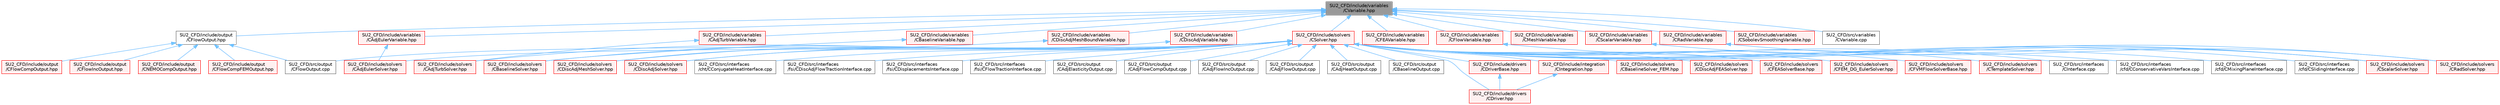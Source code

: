 digraph "SU2_CFD/include/variables/CVariable.hpp"
{
 // LATEX_PDF_SIZE
  bgcolor="transparent";
  edge [fontname=Helvetica,fontsize=10,labelfontname=Helvetica,labelfontsize=10];
  node [fontname=Helvetica,fontsize=10,shape=box,height=0.2,width=0.4];
  Node1 [id="Node000001",label="SU2_CFD/include/variables\l/CVariable.hpp",height=0.2,width=0.4,color="gray40", fillcolor="grey60", style="filled", fontcolor="black",tooltip="Declaration and inlines of the parent class for defining problem variables, function definitions in f..."];
  Node1 -> Node2 [id="edge1_Node000001_Node000002",dir="back",color="steelblue1",style="solid",tooltip=" "];
  Node2 [id="Node000002",label="SU2_CFD/include/output\l/CFlowOutput.hpp",height=0.2,width=0.4,color="grey40", fillcolor="white", style="filled",URL="$CFlowOutput_8hpp.html",tooltip="Headers of the flow output."];
  Node2 -> Node3 [id="edge2_Node000002_Node000003",dir="back",color="steelblue1",style="solid",tooltip=" "];
  Node3 [id="Node000003",label="SU2_CFD/include/output\l/CFlowCompFEMOutput.hpp",height=0.2,width=0.4,color="red", fillcolor="#FFF0F0", style="filled",URL="$CFlowCompFEMOutput_8hpp.html",tooltip="Headers of the compressible FEM flow output."];
  Node2 -> Node6 [id="edge3_Node000002_Node000006",dir="back",color="steelblue1",style="solid",tooltip=" "];
  Node6 [id="Node000006",label="SU2_CFD/include/output\l/CFlowCompOutput.hpp",height=0.2,width=0.4,color="red", fillcolor="#FFF0F0", style="filled",URL="$CFlowCompOutput_8hpp.html",tooltip="Headers of the compressible flow output."];
  Node2 -> Node8 [id="edge4_Node000002_Node000008",dir="back",color="steelblue1",style="solid",tooltip=" "];
  Node8 [id="Node000008",label="SU2_CFD/include/output\l/CFlowIncOutput.hpp",height=0.2,width=0.4,color="red", fillcolor="#FFF0F0", style="filled",URL="$CFlowIncOutput_8hpp.html",tooltip="Headers of the incompressible flow output."];
  Node2 -> Node10 [id="edge5_Node000002_Node000010",dir="back",color="steelblue1",style="solid",tooltip=" "];
  Node10 [id="Node000010",label="SU2_CFD/include/output\l/CNEMOCompOutput.hpp",height=0.2,width=0.4,color="red", fillcolor="#FFF0F0", style="filled",URL="$CNEMOCompOutput_8hpp.html",tooltip="Headers of the compressible flow output."];
  Node2 -> Node12 [id="edge6_Node000002_Node000012",dir="back",color="steelblue1",style="solid",tooltip=" "];
  Node12 [id="Node000012",label="SU2_CFD/src/output\l/CFlowOutput.cpp",height=0.2,width=0.4,color="grey40", fillcolor="white", style="filled",URL="$CFlowOutput_8cpp.html",tooltip="Common functions for flow output."];
  Node1 -> Node13 [id="edge7_Node000001_Node000013",dir="back",color="steelblue1",style="solid",tooltip=" "];
  Node13 [id="Node000013",label="SU2_CFD/include/solvers\l/CSolver.hpp",height=0.2,width=0.4,color="red", fillcolor="#FFF0F0", style="filled",URL="$CSolver_8hpp.html",tooltip="Headers of the CSolver class which is inherited by all of the other solvers."];
  Node13 -> Node14 [id="edge8_Node000013_Node000014",dir="back",color="steelblue1",style="solid",tooltip=" "];
  Node14 [id="Node000014",label="SU2_CFD/include/drivers\l/CDriver.hpp",height=0.2,width=0.4,color="red", fillcolor="#FFF0F0", style="filled",URL="$CDriver_8hpp.html",tooltip="Headers of the main subroutines for driving single or multi-zone problems. The subroutines and functi..."];
  Node13 -> Node29 [id="edge9_Node000013_Node000029",dir="back",color="steelblue1",style="solid",tooltip=" "];
  Node29 [id="Node000029",label="SU2_CFD/include/drivers\l/CDriverBase.hpp",height=0.2,width=0.4,color="red", fillcolor="#FFF0F0", style="filled",URL="$CDriverBase_8hpp.html",tooltip="Base class for all drivers."];
  Node29 -> Node14 [id="edge10_Node000029_Node000014",dir="back",color="steelblue1",style="solid",tooltip=" "];
  Node13 -> Node37 [id="edge11_Node000013_Node000037",dir="back",color="steelblue1",style="solid",tooltip=" "];
  Node37 [id="Node000037",label="SU2_CFD/include/integration\l/CIntegration.hpp",height=0.2,width=0.4,color="red", fillcolor="#FFF0F0", style="filled",URL="$CIntegration_8hpp.html",tooltip="Declaration of the main routines to orchestrate space and time integration."];
  Node37 -> Node14 [id="edge12_Node000037_Node000014",dir="back",color="steelblue1",style="solid",tooltip=" "];
  Node13 -> Node72 [id="edge13_Node000013_Node000072",dir="back",color="steelblue1",style="solid",tooltip=" "];
  Node72 [id="Node000072",label="SU2_CFD/include/solvers\l/CAdjEulerSolver.hpp",height=0.2,width=0.4,color="red", fillcolor="#FFF0F0", style="filled",URL="$CAdjEulerSolver_8hpp.html",tooltip="Headers of the CAdjEulerSolver class."];
  Node13 -> Node77 [id="edge14_Node000013_Node000077",dir="back",color="steelblue1",style="solid",tooltip=" "];
  Node77 [id="Node000077",label="SU2_CFD/include/solvers\l/CAdjTurbSolver.hpp",height=0.2,width=0.4,color="red", fillcolor="#FFF0F0", style="filled",URL="$CAdjTurbSolver_8hpp.html",tooltip="Headers of the CAdjTurbSolver class."];
  Node13 -> Node79 [id="edge15_Node000013_Node000079",dir="back",color="steelblue1",style="solid",tooltip=" "];
  Node79 [id="Node000079",label="SU2_CFD/include/solvers\l/CBaselineSolver.hpp",height=0.2,width=0.4,color="red", fillcolor="#FFF0F0", style="filled",URL="$CBaselineSolver_8hpp.html",tooltip=" "];
  Node13 -> Node83 [id="edge16_Node000013_Node000083",dir="back",color="steelblue1",style="solid",tooltip=" "];
  Node83 [id="Node000083",label="SU2_CFD/include/solvers\l/CBaselineSolver_FEM.hpp",height=0.2,width=0.4,color="red", fillcolor="#FFF0F0", style="filled",URL="$CBaselineSolver__FEM_8hpp.html",tooltip=" "];
  Node13 -> Node85 [id="edge17_Node000013_Node000085",dir="back",color="steelblue1",style="solid",tooltip=" "];
  Node85 [id="Node000085",label="SU2_CFD/include/solvers\l/CDiscAdjFEASolver.hpp",height=0.2,width=0.4,color="red", fillcolor="#FFF0F0", style="filled",URL="$CDiscAdjFEASolver_8hpp.html",tooltip="Headers of the CDiscAdjFEASolver class."];
  Node13 -> Node87 [id="edge18_Node000013_Node000087",dir="back",color="steelblue1",style="solid",tooltip=" "];
  Node87 [id="Node000087",label="SU2_CFD/include/solvers\l/CDiscAdjMeshSolver.hpp",height=0.2,width=0.4,color="red", fillcolor="#FFF0F0", style="filled",URL="$CDiscAdjMeshSolver_8hpp.html",tooltip=" "];
  Node13 -> Node89 [id="edge19_Node000013_Node000089",dir="back",color="steelblue1",style="solid",tooltip=" "];
  Node89 [id="Node000089",label="SU2_CFD/include/solvers\l/CDiscAdjSolver.hpp",height=0.2,width=0.4,color="red", fillcolor="#FFF0F0", style="filled",URL="$CDiscAdjSolver_8hpp.html",tooltip="Headers of the CDiscAdjSolver class."];
  Node13 -> Node91 [id="edge20_Node000013_Node000091",dir="back",color="steelblue1",style="solid",tooltip=" "];
  Node91 [id="Node000091",label="SU2_CFD/include/solvers\l/CFEASolverBase.hpp",height=0.2,width=0.4,color="red", fillcolor="#FFF0F0", style="filled",URL="$CFEASolverBase_8hpp.html",tooltip=" "];
  Node13 -> Node99 [id="edge21_Node000013_Node000099",dir="back",color="steelblue1",style="solid",tooltip=" "];
  Node99 [id="Node000099",label="SU2_CFD/include/solvers\l/CFEM_DG_EulerSolver.hpp",height=0.2,width=0.4,color="red", fillcolor="#FFF0F0", style="filled",URL="$CFEM__DG__EulerSolver_8hpp.html",tooltip="Headers of the CFEM_DG_EulerSolver class."];
  Node13 -> Node103 [id="edge22_Node000013_Node000103",dir="back",color="steelblue1",style="solid",tooltip=" "];
  Node103 [id="Node000103",label="SU2_CFD/include/solvers\l/CFVMFlowSolverBase.hpp",height=0.2,width=0.4,color="red", fillcolor="#FFF0F0", style="filled",URL="$CFVMFlowSolverBase_8hpp.html",tooltip="Base class template for all FVM flow solvers."];
  Node13 -> Node117 [id="edge23_Node000013_Node000117",dir="back",color="steelblue1",style="solid",tooltip=" "];
  Node117 [id="Node000117",label="SU2_CFD/include/solvers\l/CRadSolver.hpp",height=0.2,width=0.4,color="red", fillcolor="#FFF0F0", style="filled",URL="$CRadSolver_8hpp.html",tooltip="Declaration and inlines of the class to compute a generic radiation solver."];
  Node13 -> Node121 [id="edge24_Node000013_Node000121",dir="back",color="steelblue1",style="solid",tooltip=" "];
  Node121 [id="Node000121",label="SU2_CFD/include/solvers\l/CScalarSolver.hpp",height=0.2,width=0.4,color="red", fillcolor="#FFF0F0", style="filled",URL="$CScalarSolver_8hpp.html",tooltip="Headers of the CScalarSolver class."];
  Node13 -> Node137 [id="edge25_Node000013_Node000137",dir="back",color="steelblue1",style="solid",tooltip=" "];
  Node137 [id="Node000137",label="SU2_CFD/include/solvers\l/CTemplateSolver.hpp",height=0.2,width=0.4,color="red", fillcolor="#FFF0F0", style="filled",URL="$CTemplateSolver_8hpp.html",tooltip="Headers of the CTemplateSolver class."];
  Node13 -> Node139 [id="edge26_Node000013_Node000139",dir="back",color="steelblue1",style="solid",tooltip=" "];
  Node139 [id="Node000139",label="SU2_CFD/src/interfaces\l/CInterface.cpp",height=0.2,width=0.4,color="grey40", fillcolor="white", style="filled",URL="$CInterface_8cpp.html",tooltip="Main subroutines for MPI transfer of information between zones."];
  Node13 -> Node140 [id="edge27_Node000013_Node000140",dir="back",color="steelblue1",style="solid",tooltip=" "];
  Node140 [id="Node000140",label="SU2_CFD/src/interfaces\l/cfd/CConservativeVarsInterface.cpp",height=0.2,width=0.4,color="grey40", fillcolor="white", style="filled",URL="$CConservativeVarsInterface_8cpp.html",tooltip="Declaration and inlines of the class to transfer conservative variables from a generic zone into anot..."];
  Node13 -> Node141 [id="edge28_Node000013_Node000141",dir="back",color="steelblue1",style="solid",tooltip=" "];
  Node141 [id="Node000141",label="SU2_CFD/src/interfaces\l/cfd/CMixingPlaneInterface.cpp",height=0.2,width=0.4,color="grey40", fillcolor="white", style="filled",URL="$CMixingPlaneInterface_8cpp.html",tooltip="Declaration and inlines of the class to transfer average variables needed for MixingPlane computation..."];
  Node13 -> Node142 [id="edge29_Node000013_Node000142",dir="back",color="steelblue1",style="solid",tooltip=" "];
  Node142 [id="Node000142",label="SU2_CFD/src/interfaces\l/cfd/CSlidingInterface.cpp",height=0.2,width=0.4,color="grey40", fillcolor="white", style="filled",URL="$CSlidingInterface_8cpp.html",tooltip="Declaration and inlines of the class to transfer conservative variables from a generic zone into anot..."];
  Node13 -> Node143 [id="edge30_Node000013_Node000143",dir="back",color="steelblue1",style="solid",tooltip=" "];
  Node143 [id="Node000143",label="SU2_CFD/src/interfaces\l/cht/CConjugateHeatInterface.cpp",height=0.2,width=0.4,color="grey40", fillcolor="white", style="filled",URL="$CConjugateHeatInterface_8cpp.html",tooltip="Declaration and inlines of the class to transfer temperature and heatflux density for conjugate heat ..."];
  Node13 -> Node144 [id="edge31_Node000013_Node000144",dir="back",color="steelblue1",style="solid",tooltip=" "];
  Node144 [id="Node000144",label="SU2_CFD/src/interfaces\l/fsi/CDiscAdjFlowTractionInterface.cpp",height=0.2,width=0.4,color="grey40", fillcolor="white", style="filled",URL="$CDiscAdjFlowTractionInterface_8cpp.html",tooltip="Declaration and inlines of the class to transfer flow tractions from a fluid zone into a structural z..."];
  Node13 -> Node145 [id="edge32_Node000013_Node000145",dir="back",color="steelblue1",style="solid",tooltip=" "];
  Node145 [id="Node000145",label="SU2_CFD/src/interfaces\l/fsi/CDisplacementsInterface.cpp",height=0.2,width=0.4,color="grey40", fillcolor="white", style="filled",URL="$CDisplacementsInterface_8cpp.html",tooltip="Main subroutines for transferring boundary displacements."];
  Node13 -> Node146 [id="edge33_Node000013_Node000146",dir="back",color="steelblue1",style="solid",tooltip=" "];
  Node146 [id="Node000146",label="SU2_CFD/src/interfaces\l/fsi/CFlowTractionInterface.cpp",height=0.2,width=0.4,color="grey40", fillcolor="white", style="filled",URL="$CFlowTractionInterface_8cpp.html",tooltip="Declaration and inlines of the class to transfer flow tractions from a fluid zone into a structural z..."];
  Node13 -> Node147 [id="edge34_Node000013_Node000147",dir="back",color="steelblue1",style="solid",tooltip=" "];
  Node147 [id="Node000147",label="SU2_CFD/src/output\l/CAdjElasticityOutput.cpp",height=0.2,width=0.4,color="grey40", fillcolor="white", style="filled",URL="$CAdjElasticityOutput_8cpp.html",tooltip="Main subroutines for elasticity discrete adjoint output."];
  Node13 -> Node148 [id="edge35_Node000013_Node000148",dir="back",color="steelblue1",style="solid",tooltip=" "];
  Node148 [id="Node000148",label="SU2_CFD/src/output\l/CAdjFlowCompOutput.cpp",height=0.2,width=0.4,color="grey40", fillcolor="white", style="filled",URL="$CAdjFlowCompOutput_8cpp.html",tooltip="Main subroutines for flow discrete adjoint output."];
  Node13 -> Node149 [id="edge36_Node000013_Node000149",dir="back",color="steelblue1",style="solid",tooltip=" "];
  Node149 [id="Node000149",label="SU2_CFD/src/output\l/CAdjFlowIncOutput.cpp",height=0.2,width=0.4,color="grey40", fillcolor="white", style="filled",URL="$CAdjFlowIncOutput_8cpp.html",tooltip="Main subroutines for flow discrete adjoint output."];
  Node13 -> Node150 [id="edge37_Node000013_Node000150",dir="back",color="steelblue1",style="solid",tooltip=" "];
  Node150 [id="Node000150",label="SU2_CFD/src/output\l/CAdjFlowOutput.cpp",height=0.2,width=0.4,color="grey40", fillcolor="white", style="filled",URL="$CAdjFlowOutput_8cpp.html",tooltip="Main subroutines for flow discrete adjoint output."];
  Node13 -> Node151 [id="edge38_Node000013_Node000151",dir="back",color="steelblue1",style="solid",tooltip=" "];
  Node151 [id="Node000151",label="SU2_CFD/src/output\l/CAdjHeatOutput.cpp",height=0.2,width=0.4,color="grey40", fillcolor="white", style="filled",URL="$CAdjHeatOutput_8cpp.html",tooltip="Main subroutines for flow discrete adjoint output."];
  Node13 -> Node152 [id="edge39_Node000013_Node000152",dir="back",color="steelblue1",style="solid",tooltip=" "];
  Node152 [id="Node000152",label="SU2_CFD/src/output\l/CBaselineOutput.cpp",height=0.2,width=0.4,color="grey40", fillcolor="white", style="filled",URL="$CBaselineOutput_8cpp.html",tooltip="Main subroutines for flow discrete adjoint output."];
  Node13 -> Node12 [id="edge40_Node000013_Node000012",dir="back",color="steelblue1",style="solid",tooltip=" "];
  Node1 -> Node157 [id="edge41_Node000001_Node000157",dir="back",color="steelblue1",style="solid",tooltip=" "];
  Node157 [id="Node000157",label="SU2_CFD/include/variables\l/CAdjEulerVariable.hpp",height=0.2,width=0.4,color="red", fillcolor="#FFF0F0", style="filled",URL="$CAdjEulerVariable_8hpp.html",tooltip="Main class for defining the variables of the adjoint Euler solver."];
  Node157 -> Node72 [id="edge42_Node000157_Node000072",dir="back",color="steelblue1",style="solid",tooltip=" "];
  Node1 -> Node161 [id="edge43_Node000001_Node000161",dir="back",color="steelblue1",style="solid",tooltip=" "];
  Node161 [id="Node000161",label="SU2_CFD/include/variables\l/CAdjTurbVariable.hpp",height=0.2,width=0.4,color="red", fillcolor="#FFF0F0", style="filled",URL="$CAdjTurbVariable_8hpp.html",tooltip="Main class for defining the variables of the adjoint turbulence model."];
  Node161 -> Node77 [id="edge44_Node000161_Node000077",dir="back",color="steelblue1",style="solid",tooltip=" "];
  Node1 -> Node163 [id="edge45_Node000001_Node000163",dir="back",color="steelblue1",style="solid",tooltip=" "];
  Node163 [id="Node000163",label="SU2_CFD/include/variables\l/CBaselineVariable.hpp",height=0.2,width=0.4,color="red", fillcolor="#FFF0F0", style="filled",URL="$CBaselineVariable_8hpp.html",tooltip="Main class for defining the variables of a baseline solution from a restart file (for output)."];
  Node163 -> Node79 [id="edge46_Node000163_Node000079",dir="back",color="steelblue1",style="solid",tooltip=" "];
  Node1 -> Node165 [id="edge47_Node000001_Node000165",dir="back",color="steelblue1",style="solid",tooltip=" "];
  Node165 [id="Node000165",label="SU2_CFD/include/variables\l/CDiscAdjMeshBoundVariable.hpp",height=0.2,width=0.4,color="red", fillcolor="#FFF0F0", style="filled",URL="$CDiscAdjMeshBoundVariable_8hpp.html",tooltip=" "];
  Node165 -> Node87 [id="edge48_Node000165_Node000087",dir="back",color="steelblue1",style="solid",tooltip=" "];
  Node1 -> Node167 [id="edge49_Node000001_Node000167",dir="back",color="steelblue1",style="solid",tooltip=" "];
  Node167 [id="Node000167",label="SU2_CFD/include/variables\l/CDiscAdjVariable.hpp",height=0.2,width=0.4,color="red", fillcolor="#FFF0F0", style="filled",URL="$CDiscAdjVariable_8hpp.html",tooltip="Main class for defining the variables of the adjoint solver."];
  Node167 -> Node89 [id="edge50_Node000167_Node000089",dir="back",color="steelblue1",style="solid",tooltip=" "];
  Node1 -> Node171 [id="edge51_Node000001_Node000171",dir="back",color="steelblue1",style="solid",tooltip=" "];
  Node171 [id="Node000171",label="SU2_CFD/include/variables\l/CFEAVariable.hpp",height=0.2,width=0.4,color="red", fillcolor="#FFF0F0", style="filled",URL="$CFEAVariable_8hpp.html",tooltip="Class for defining the variables of the FEM structural problem."];
  Node1 -> Node175 [id="edge52_Node000001_Node000175",dir="back",color="steelblue1",style="solid",tooltip=" "];
  Node175 [id="Node000175",label="SU2_CFD/include/variables\l/CFlowVariable.hpp",height=0.2,width=0.4,color="red", fillcolor="#FFF0F0", style="filled",URL="$CFlowVariable_8hpp.html",tooltip="Class for defining the common variables of flow solvers."];
  Node175 -> Node121 [id="edge53_Node000175_Node000121",dir="back",color="steelblue1",style="solid",tooltip=" "];
  Node1 -> Node196 [id="edge54_Node000001_Node000196",dir="back",color="steelblue1",style="solid",tooltip=" "];
  Node196 [id="Node000196",label="SU2_CFD/include/variables\l/CMeshVariable.hpp",height=0.2,width=0.4,color="red", fillcolor="#FFF0F0", style="filled",URL="$CMeshVariable_8hpp.html",tooltip="Declaration and inlines of the class to define the variables of the mesh movement."];
  Node1 -> Node200 [id="edge55_Node000001_Node000200",dir="back",color="steelblue1",style="solid",tooltip=" "];
  Node200 [id="Node000200",label="SU2_CFD/include/variables\l/CRadVariable.hpp",height=0.2,width=0.4,color="red", fillcolor="#FFF0F0", style="filled",URL="$CRadVariable_8hpp.html",tooltip="Class for defining the variables of the radiation solver."];
  Node200 -> Node117 [id="edge56_Node000200_Node000117",dir="back",color="steelblue1",style="solid",tooltip=" "];
  Node1 -> Node204 [id="edge57_Node000001_Node000204",dir="back",color="steelblue1",style="solid",tooltip=" "];
  Node204 [id="Node000204",label="SU2_CFD/include/variables\l/CScalarVariable.hpp",height=0.2,width=0.4,color="red", fillcolor="#FFF0F0", style="filled",URL="$CScalarVariable_8hpp.html",tooltip="Base class for defining the shared variables of scalar solvers."];
  Node204 -> Node121 [id="edge58_Node000204_Node000121",dir="back",color="steelblue1",style="solid",tooltip=" "];
  Node1 -> Node220 [id="edge59_Node000001_Node000220",dir="back",color="steelblue1",style="solid",tooltip=" "];
  Node220 [id="Node000220",label="SU2_CFD/include/variables\l/CSobolevSmoothingVariable.hpp",height=0.2,width=0.4,color="red", fillcolor="#FFF0F0", style="filled",URL="$CSobolevSmoothingVariable_8hpp.html",tooltip="Class for defining the variables of the gradient smoothing."];
  Node1 -> Node222 [id="edge60_Node000001_Node000222",dir="back",color="steelblue1",style="solid",tooltip=" "];
  Node222 [id="Node000222",label="SU2_CFD/src/variables\l/CVariable.cpp",height=0.2,width=0.4,color="grey40", fillcolor="white", style="filled",URL="$CVariable_8cpp.html",tooltip="Definition of the solution fields."];
}
